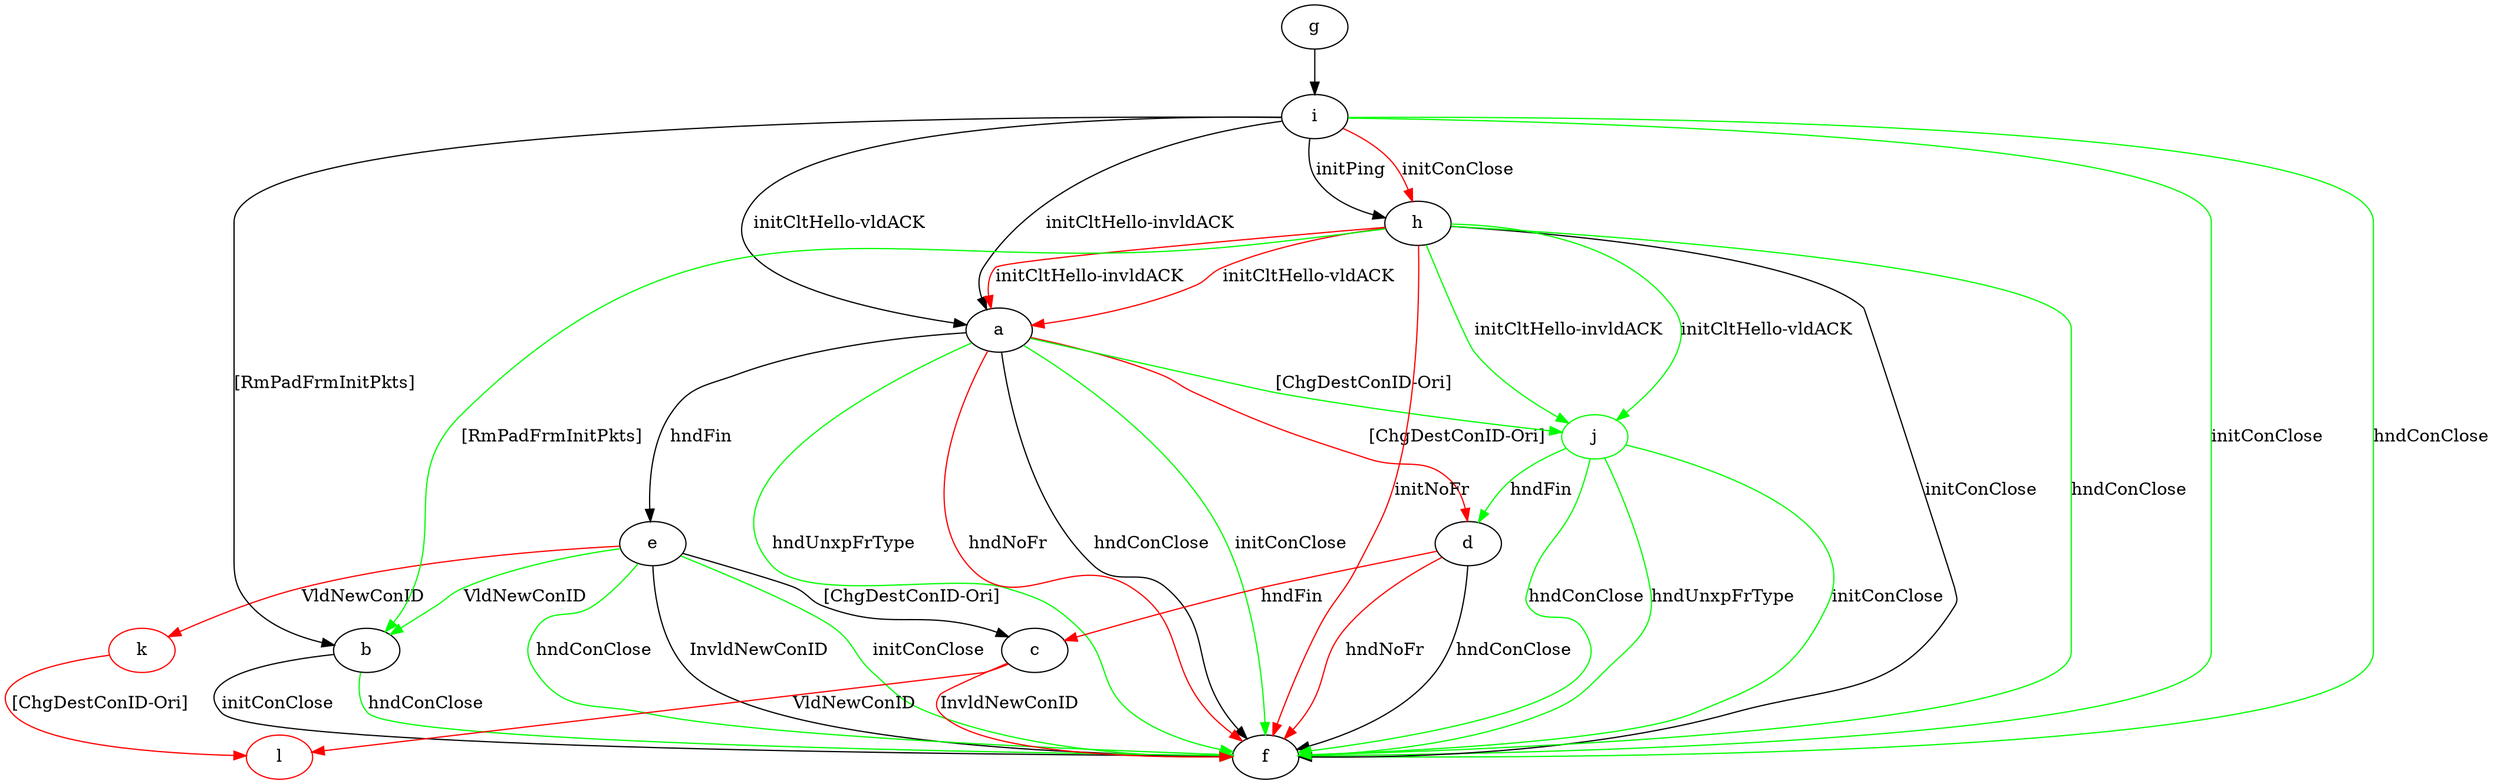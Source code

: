 digraph "" {
	a -> d	[key=0,
		color=red,
		label="[ChgDestConID-Ori] "];
	a -> e	[key=0,
		label="hndFin "];
	a -> f	[key=0,
		label="hndConClose "];
	a -> f	[key=1,
		color=green,
		label="initConClose "];
	a -> f	[key=2,
		color=green,
		label="hndUnxpFrType "];
	a -> f	[key=3,
		color=red,
		label="hndNoFr "];
	j	[color=green];
	a -> j	[key=0,
		color=green,
		label="[ChgDestConID-Ori] "];
	b -> f	[key=0,
		label="initConClose "];
	b -> f	[key=1,
		color=green,
		label="hndConClose "];
	c -> f	[key=0,
		color=red,
		label="InvldNewConID "];
	l	[color=red];
	c -> l	[key=0,
		color=red,
		label="VldNewConID "];
	d -> c	[key=0,
		color=red,
		label="hndFin "];
	d -> f	[key=0,
		label="hndConClose "];
	d -> f	[key=1,
		color=red,
		label="hndNoFr "];
	e -> b	[key=0,
		color=green,
		label="VldNewConID "];
	e -> c	[key=0,
		label="[ChgDestConID-Ori] "];
	e -> f	[key=0,
		label="InvldNewConID "];
	e -> f	[key=1,
		color=green,
		label="initConClose "];
	e -> f	[key=2,
		color=green,
		label="hndConClose "];
	k	[color=red];
	e -> k	[key=0,
		color=red,
		label="VldNewConID "];
	g -> i	[key=0];
	h -> a	[key=0,
		color=red,
		label="initCltHello-vldACK "];
	h -> a	[key=1,
		color=red,
		label="initCltHello-invldACK "];
	h -> b	[key=0,
		color=green,
		label="[RmPadFrmInitPkts] "];
	h -> f	[key=0,
		label="initConClose "];
	h -> f	[key=1,
		color=green,
		label="hndConClose "];
	h -> f	[key=2,
		color=red,
		label="initNoFr "];
	h -> j	[key=0,
		color=green,
		label="initCltHello-vldACK "];
	h -> j	[key=1,
		color=green,
		label="initCltHello-invldACK "];
	i -> a	[key=0,
		label="initCltHello-vldACK "];
	i -> a	[key=1,
		label="initCltHello-invldACK "];
	i -> b	[key=0,
		label="[RmPadFrmInitPkts] "];
	i -> f	[key=0,
		color=green,
		label="initConClose "];
	i -> f	[key=1,
		color=green,
		label="hndConClose "];
	i -> h	[key=0,
		label="initPing "];
	i -> h	[key=1,
		color=red,
		label="initConClose "];
	j -> d	[key=0,
		color=green,
		label="hndFin "];
	j -> f	[key=0,
		color=green,
		label="initConClose "];
	j -> f	[key=1,
		color=green,
		label="hndConClose "];
	j -> f	[key=2,
		color=green,
		label="hndUnxpFrType "];
	k -> l	[key=0,
		color=red,
		label="[ChgDestConID-Ori] "];
}
